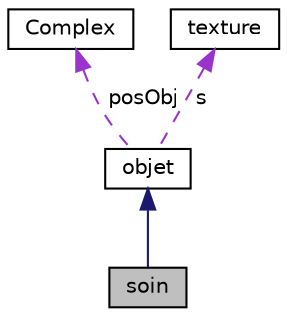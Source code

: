 digraph "soin"
{
  edge [fontname="Helvetica",fontsize="10",labelfontname="Helvetica",labelfontsize="10"];
  node [fontname="Helvetica",fontsize="10",shape=record];
  Node2 [label="soin",height=0.2,width=0.4,color="black", fillcolor="grey75", style="filled", fontcolor="black"];
  Node3 -> Node2 [dir="back",color="midnightblue",fontsize="10",style="solid",fontname="Helvetica"];
  Node3 [label="objet",height=0.2,width=0.4,color="black", fillcolor="white", style="filled",URL="$classobjet.html"];
  Node4 -> Node3 [dir="back",color="darkorchid3",fontsize="10",style="dashed",label=" posObj" ,fontname="Helvetica"];
  Node4 [label="Complex",height=0.2,width=0.4,color="black", fillcolor="white", style="filled",URL="$classComplex.html"];
  Node5 -> Node3 [dir="back",color="darkorchid3",fontsize="10",style="dashed",label=" s" ,fontname="Helvetica"];
  Node5 [label="texture",height=0.2,width=0.4,color="black", fillcolor="white", style="filled",URL="$classtexture.html"];
}
